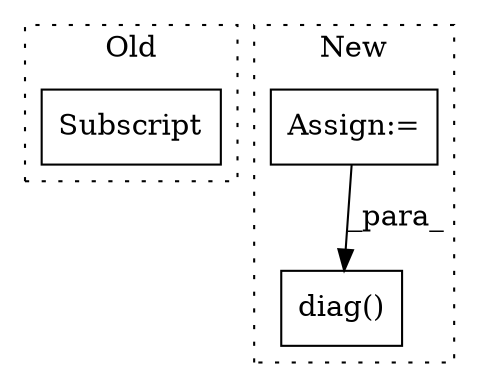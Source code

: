 digraph G {
subgraph cluster0 {
1 [label="Subscript" a="63" s="755,0" l="15,0" shape="box"];
label = "Old";
style="dotted";
}
subgraph cluster1 {
2 [label="diag()" a="75" s="1133,1160" l="8,6" shape="box"];
3 [label="Assign:=" a="68" s="852" l="3" shape="box"];
label = "New";
style="dotted";
}
3 -> 2 [label="_para_"];
}